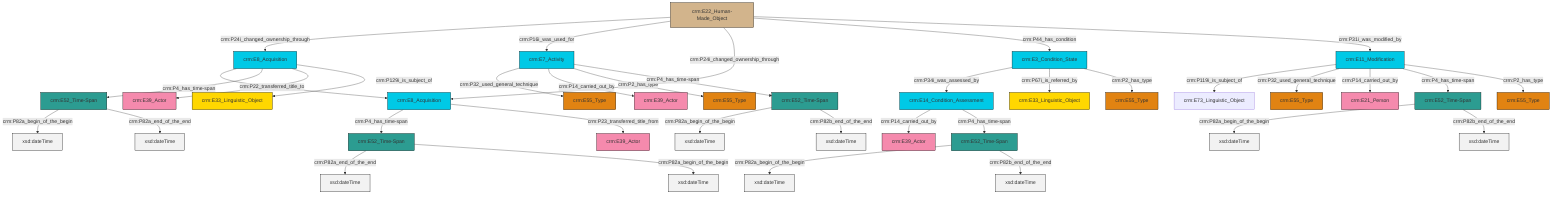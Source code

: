 graph TD
classDef Literal fill:#f2f2f2,stroke:#000000;
classDef CRM_Entity fill:#FFFFFF,stroke:#000000;
classDef Temporal_Entity fill:#00C9E6, stroke:#000000;
classDef Type fill:#E18312, stroke:#000000;
classDef Time-Span fill:#2C9C91, stroke:#000000;
classDef Appellation fill:#FFEB7F, stroke:#000000;
classDef Place fill:#008836, stroke:#000000;
classDef Persistent_Item fill:#B266B2, stroke:#000000;
classDef Conceptual_Object fill:#FFD700, stroke:#000000;
classDef Physical_Thing fill:#D2B48C, stroke:#000000;
classDef Actor fill:#f58aad, stroke:#000000;
classDef PC_Classes fill:#4ce600, stroke:#000000;
classDef Multi fill:#cccccc,stroke:#000000;

2["crm:E52_Time-Span"]:::Time-Span -->|crm:P82a_begin_of_the_begin| 3[xsd:dateTime]:::Literal
4["crm:E11_Modification"]:::Temporal_Entity -->|crm:P119i_is_subject_of| 5["crm:E73_Linguistic_Object"]:::Default
8["crm:E8_Acquisition"]:::Temporal_Entity -->|crm:P4_has_time-span| 0["crm:E52_Time-Span"]:::Time-Span
10["crm:E7_Activity"]:::Temporal_Entity -->|crm:P32_used_general_technique| 11["crm:E55_Type"]:::Type
10["crm:E7_Activity"]:::Temporal_Entity -->|crm:P14_carried_out_by| 23["crm:E39_Actor"]:::Actor
24["crm:E22_Human-Made_Object"]:::Physical_Thing -->|crm:P24i_changed_ownership_through| 12["crm:E8_Acquisition"]:::Temporal_Entity
0["crm:E52_Time-Span"]:::Time-Span -->|crm:P82a_end_of_the_end| 25[xsd:dateTime]:::Literal
4["crm:E11_Modification"]:::Temporal_Entity -->|crm:P32_used_general_technique| 21["crm:E55_Type"]:::Type
14["crm:E3_Condition_State"]:::Temporal_Entity -->|crm:P34i_was_assessed_by| 6["crm:E14_Condition_Assessment"]:::Temporal_Entity
27["crm:E52_Time-Span"]:::Time-Span -->|crm:P82a_begin_of_the_begin| 28[xsd:dateTime]:::Literal
12["crm:E8_Acquisition"]:::Temporal_Entity -->|crm:P115i_is_finished_by| 8["crm:E8_Acquisition"]:::Temporal_Entity
14["crm:E3_Condition_State"]:::Temporal_Entity -->|crm:P67i_is_referred_by| 31["crm:E33_Linguistic_Object"]:::Conceptual_Object
10["crm:E7_Activity"]:::Temporal_Entity -->|crm:P2_has_type| 32["crm:E55_Type"]:::Type
33["crm:E52_Time-Span"]:::Time-Span -->|crm:P82a_begin_of_the_begin| 34[xsd:dateTime]:::Literal
18["crm:E52_Time-Span"]:::Time-Span -->|crm:P82a_begin_of_the_begin| 35[xsd:dateTime]:::Literal
8["crm:E8_Acquisition"]:::Temporal_Entity -->|crm:P23_transferred_title_from| 16["crm:E39_Actor"]:::Actor
24["crm:E22_Human-Made_Object"]:::Physical_Thing -->|crm:P16i_was_used_for| 10["crm:E7_Activity"]:::Temporal_Entity
4["crm:E11_Modification"]:::Temporal_Entity -->|crm:P14_carried_out_by| 40["crm:E21_Person"]:::Actor
4["crm:E11_Modification"]:::Temporal_Entity -->|crm:P4_has_time-span| 33["crm:E52_Time-Span"]:::Time-Span
24["crm:E22_Human-Made_Object"]:::Physical_Thing -->|crm:P24i_changed_ownership_through| 8["crm:E8_Acquisition"]:::Temporal_Entity
24["crm:E22_Human-Made_Object"]:::Physical_Thing -->|crm:P44_has_condition| 14["crm:E3_Condition_State"]:::Temporal_Entity
12["crm:E8_Acquisition"]:::Temporal_Entity -->|crm:P4_has_time-span| 2["crm:E52_Time-Span"]:::Time-Span
0["crm:E52_Time-Span"]:::Time-Span -->|crm:P82a_begin_of_the_begin| 44[xsd:dateTime]:::Literal
2["crm:E52_Time-Span"]:::Time-Span -->|crm:P82a_end_of_the_end| 47[xsd:dateTime]:::Literal
6["crm:E14_Condition_Assessment"]:::Temporal_Entity -->|crm:P14_carried_out_by| 48["crm:E39_Actor"]:::Actor
6["crm:E14_Condition_Assessment"]:::Temporal_Entity -->|crm:P4_has_time-span| 18["crm:E52_Time-Span"]:::Time-Span
33["crm:E52_Time-Span"]:::Time-Span -->|crm:P82b_end_of_the_end| 49[xsd:dateTime]:::Literal
24["crm:E22_Human-Made_Object"]:::Physical_Thing -->|crm:P31i_was_modified_by| 4["crm:E11_Modification"]:::Temporal_Entity
4["crm:E11_Modification"]:::Temporal_Entity -->|crm:P2_has_type| 50["crm:E55_Type"]:::Type
12["crm:E8_Acquisition"]:::Temporal_Entity -->|crm:P22_transferred_title_to| 52["crm:E39_Actor"]:::Actor
14["crm:E3_Condition_State"]:::Temporal_Entity -->|crm:P2_has_type| 45["crm:E55_Type"]:::Type
12["crm:E8_Acquisition"]:::Temporal_Entity -->|crm:P129i_is_subject_of| 36["crm:E33_Linguistic_Object"]:::Conceptual_Object
18["crm:E52_Time-Span"]:::Time-Span -->|crm:P82b_end_of_the_end| 55[xsd:dateTime]:::Literal
27["crm:E52_Time-Span"]:::Time-Span -->|crm:P82b_end_of_the_end| 57[xsd:dateTime]:::Literal
10["crm:E7_Activity"]:::Temporal_Entity -->|crm:P4_has_time-span| 27["crm:E52_Time-Span"]:::Time-Span